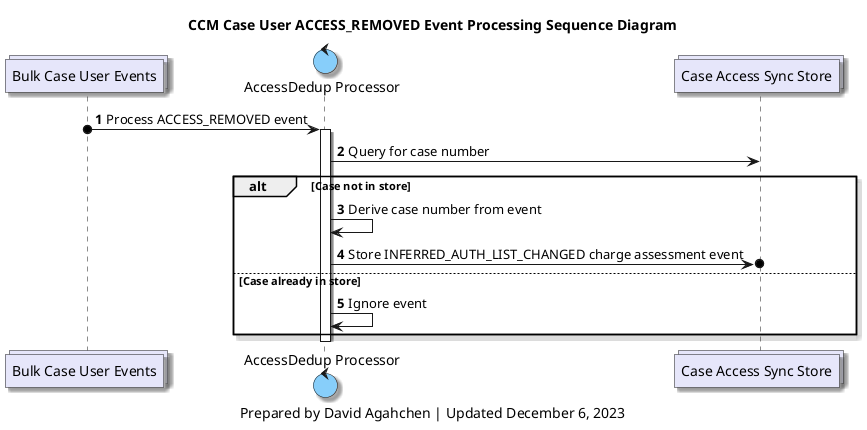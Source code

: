 @startuml
'hide footbox

skinparam Shadowing true
skinparam CollectionsBackgroundColor Lavender
skinparam ControlBackgroundColor LightSkyBlue
skinparam BoundaryBackgroundColor LightGrey

/' 
Available colours
https://plantuml-documentation.readthedocs.io/en/latest/formatting/color-names.html
'/

collections bulk_case_users_topic as "Bulk Case User Events"
control accessdedup_processor as "AccessDedup Processor"
collections case_access_sync_store as "Case Access Sync Store"

title
CCM Case User ACCESS_REMOVED Event Processing Sequence Diagram
end title

autonumber

bulk_case_users_topic o-> accessdedup_processor : Process ACCESS_REMOVED event
activate accessdedup_processor

accessdedup_processor -> case_access_sync_store: Query for case number

alt Case not in store
    accessdedup_processor -> accessdedup_processor: Derive case number from event
    accessdedup_processor ->o case_access_sync_store: Store INFERRED_AUTH_LIST_CHANGED charge assessment event
else Case already in store
    accessdedup_processor -> accessdedup_processor: Ignore event
end

deactivate accessdedup_processor

caption
Prepared by David Agahchen | Updated December 6, 2023
end caption
@enduml